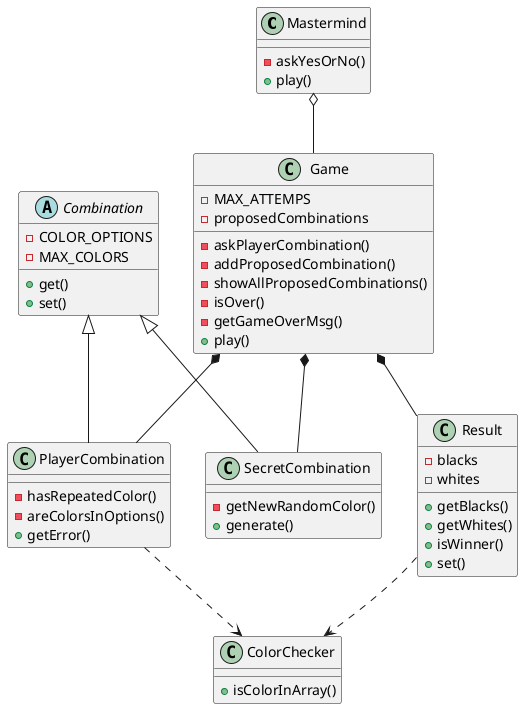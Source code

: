 @startuml ClassModel
class Mastermind {
    -askYesOrNo()
    +play()
}
class Game{
    -MAX_ATTEMPS
    -proposedCombinations
    -askPlayerCombination()
    -addProposedCombination()
    -showAllProposedCombinations()
    -isOver()
    -getGameOverMsg()
    +play()
}
abstract Combination{
    -COLOR_OPTIONS
    -MAX_COLORS
    +get()
    +set()
}
class SecretCombination{
    -getNewRandomColor()
    +generate()
}
class PlayerCombination{
    -hasRepeatedColor()
    -areColorsInOptions()
    +getError()
}
class Result{
    -blacks
    -whites
    +getBlacks()
    +getWhites()
    +isWinner()
    +set()
}
class ColorChecker{
    +isColorInArray()
}
Mastermind o-- Game
Game *-- SecretCombination
Game *-- PlayerCombination
Game *-- Result
Combination <|-- SecretCombination
Combination <|-- PlayerCombination
Result ..> ColorChecker
PlayerCombination ..> ColorChecker
@enduml
